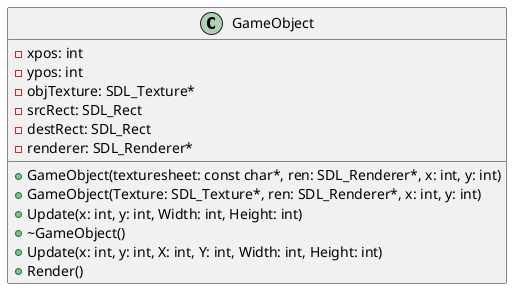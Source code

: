 @startuml GameObject

class GameObject {
  - xpos: int
  - ypos: int
  - objTexture: SDL_Texture*
  - srcRect: SDL_Rect
  - destRect: SDL_Rect
  - renderer: SDL_Renderer*

  + GameObject(texturesheet: const char*, ren: SDL_Renderer*, x: int, y: int)
  + GameObject(Texture: SDL_Texture*, ren: SDL_Renderer*, x: int, y: int)
  + Update(x: int, y: int, Width: int, Height: int)
  + ~GameObject()
  + Update(x: int, y: int, X: int, Y: int, Width: int, Height: int)
  + Render()
}

@enduml
